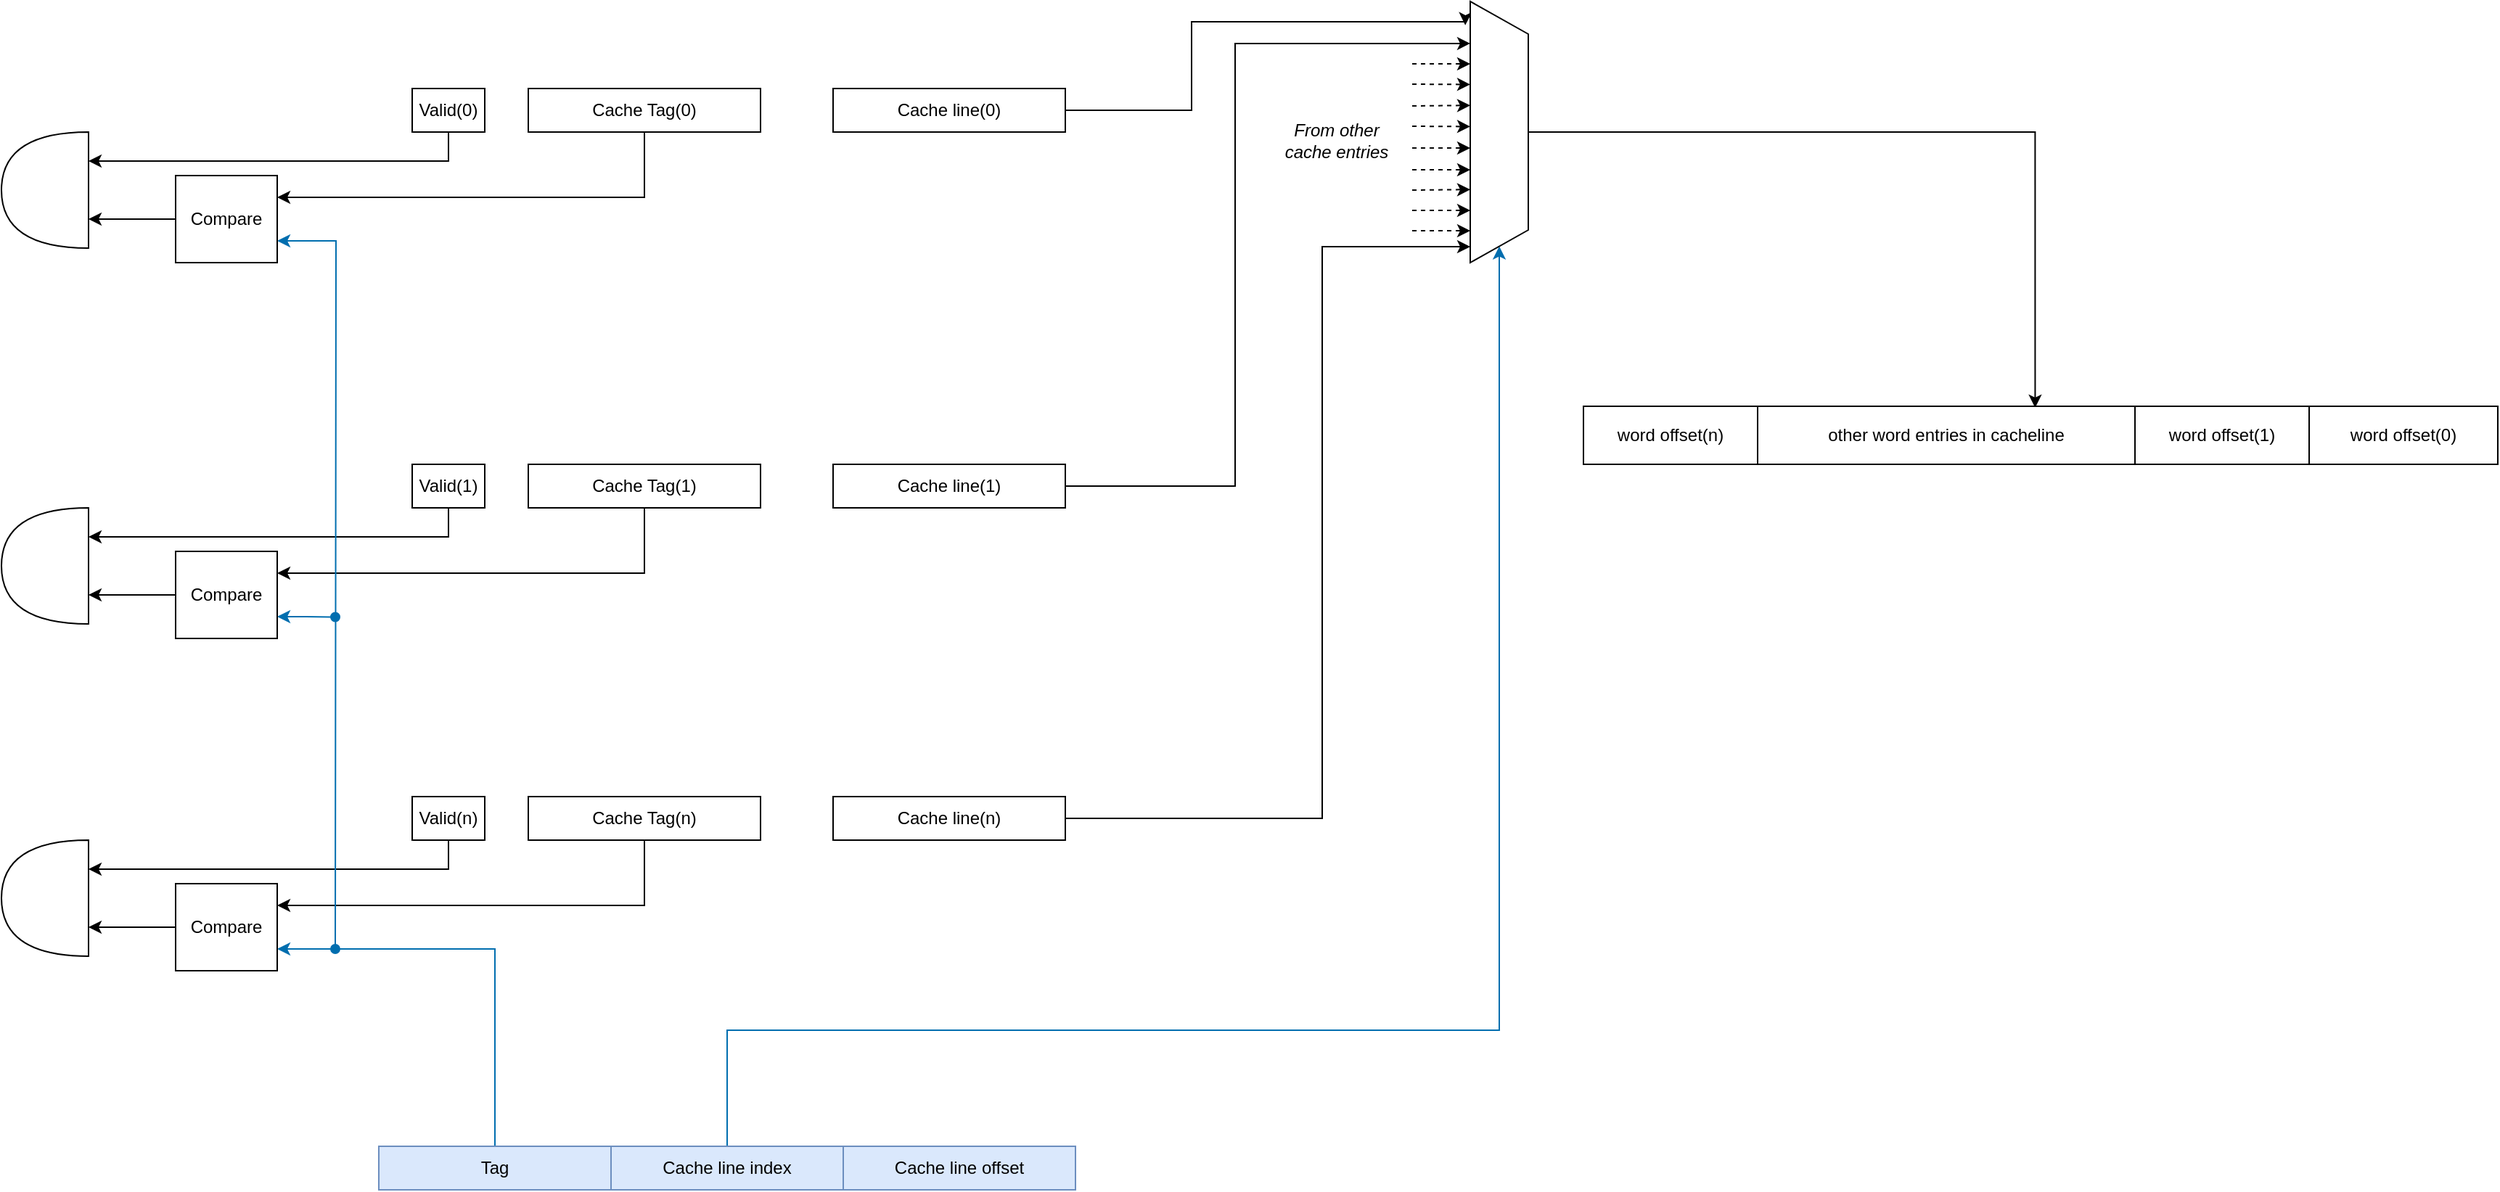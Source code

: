 <mxfile version="15.9.1" type="github">
  <diagram id="TtxQt77F0Pve0Gq8ISPb" name="L1 I-cache">
    <mxGraphModel dx="1942" dy="2189" grid="1" gridSize="10" guides="1" tooltips="1" connect="1" arrows="1" fold="1" page="1" pageScale="1" pageWidth="850" pageHeight="1100" math="0" shadow="0">
      <root>
        <mxCell id="0" />
        <mxCell id="1" parent="0" />
        <mxCell id="AAuzFfe44RQ2FQWe9RqB-12" style="edgeStyle=orthogonalEdgeStyle;rounded=0;orthogonalLoop=1;jettySize=auto;html=1;exitX=0.5;exitY=0;exitDx=0;exitDy=0;entryX=1;entryY=0.75;entryDx=0;entryDy=0;fillColor=#1ba1e2;strokeColor=#006EAF;" edge="1" parent="1" source="AAuzFfe44RQ2FQWe9RqB-3" target="AAuzFfe44RQ2FQWe9RqB-10">
          <mxGeometry relative="1" as="geometry" />
        </mxCell>
        <mxCell id="AAuzFfe44RQ2FQWe9RqB-3" value="Tag" style="rounded=0;whiteSpace=wrap;html=1;fillColor=#dae8fc;strokeColor=#6c8ebf;" vertex="1" parent="1">
          <mxGeometry x="220" y="620" width="160" height="30" as="geometry" />
        </mxCell>
        <mxCell id="AAuzFfe44RQ2FQWe9RqB-50" style="edgeStyle=orthogonalEdgeStyle;rounded=0;orthogonalLoop=1;jettySize=auto;html=1;exitX=0.5;exitY=0;exitDx=0;exitDy=0;entryX=1;entryY=0.5;entryDx=0;entryDy=0;startArrow=none;startFill=0;endArrow=classic;endFill=1;fillColor=#1ba1e2;strokeColor=#006EAF;" edge="1" parent="1" source="AAuzFfe44RQ2FQWe9RqB-4" target="AAuzFfe44RQ2FQWe9RqB-35">
          <mxGeometry relative="1" as="geometry">
            <Array as="points">
              <mxPoint x="460" y="540" />
              <mxPoint x="992" y="540" />
            </Array>
          </mxGeometry>
        </mxCell>
        <mxCell id="AAuzFfe44RQ2FQWe9RqB-4" value="Cache line index" style="rounded=0;whiteSpace=wrap;html=1;fillColor=#dae8fc;strokeColor=#6c8ebf;" vertex="1" parent="1">
          <mxGeometry x="380" y="620" width="160" height="30" as="geometry" />
        </mxCell>
        <mxCell id="AAuzFfe44RQ2FQWe9RqB-5" value="Cache line offset" style="rounded=0;whiteSpace=wrap;html=1;fillColor=#dae8fc;strokeColor=#6c8ebf;" vertex="1" parent="1">
          <mxGeometry x="540" y="620" width="160" height="30" as="geometry" />
        </mxCell>
        <mxCell id="AAuzFfe44RQ2FQWe9RqB-14" style="edgeStyle=orthogonalEdgeStyle;rounded=0;orthogonalLoop=1;jettySize=auto;html=1;exitX=0.5;exitY=1;exitDx=0;exitDy=0;entryX=0;entryY=0.75;entryDx=0;entryDy=0;entryPerimeter=0;" edge="1" parent="1" source="AAuzFfe44RQ2FQWe9RqB-6" target="AAuzFfe44RQ2FQWe9RqB-13">
          <mxGeometry relative="1" as="geometry" />
        </mxCell>
        <mxCell id="AAuzFfe44RQ2FQWe9RqB-6" value="Valid(n)" style="rounded=0;whiteSpace=wrap;html=1;" vertex="1" parent="1">
          <mxGeometry x="243" y="379" width="50" height="30" as="geometry" />
        </mxCell>
        <mxCell id="AAuzFfe44RQ2FQWe9RqB-11" style="edgeStyle=orthogonalEdgeStyle;rounded=0;orthogonalLoop=1;jettySize=auto;html=1;exitX=0.5;exitY=1;exitDx=0;exitDy=0;entryX=1;entryY=0.25;entryDx=0;entryDy=0;" edge="1" parent="1" source="AAuzFfe44RQ2FQWe9RqB-7" target="AAuzFfe44RQ2FQWe9RqB-10">
          <mxGeometry relative="1" as="geometry" />
        </mxCell>
        <mxCell id="AAuzFfe44RQ2FQWe9RqB-7" value="&lt;div&gt;Cache Tag(n)&lt;/div&gt;" style="rounded=0;whiteSpace=wrap;html=1;" vertex="1" parent="1">
          <mxGeometry x="323" y="379" width="160" height="30" as="geometry" />
        </mxCell>
        <mxCell id="AAuzFfe44RQ2FQWe9RqB-39" style="edgeStyle=orthogonalEdgeStyle;rounded=0;orthogonalLoop=1;jettySize=auto;html=1;exitX=1;exitY=0.5;exitDx=0;exitDy=0;entryX=0.061;entryY=1;entryDx=0;entryDy=0;entryPerimeter=0;startArrow=none;startFill=0;endArrow=classic;endFill=1;" edge="1" parent="1" source="AAuzFfe44RQ2FQWe9RqB-8" target="AAuzFfe44RQ2FQWe9RqB-35">
          <mxGeometry relative="1" as="geometry">
            <Array as="points">
              <mxPoint x="870" y="394" />
              <mxPoint x="870" />
            </Array>
          </mxGeometry>
        </mxCell>
        <mxCell id="AAuzFfe44RQ2FQWe9RqB-8" value="Cache line(n)" style="rounded=0;whiteSpace=wrap;html=1;" vertex="1" parent="1">
          <mxGeometry x="533" y="379" width="160" height="30" as="geometry" />
        </mxCell>
        <mxCell id="AAuzFfe44RQ2FQWe9RqB-15" style="edgeStyle=orthogonalEdgeStyle;rounded=0;orthogonalLoop=1;jettySize=auto;html=1;exitX=0;exitY=0.5;exitDx=0;exitDy=0;entryX=0;entryY=0.25;entryDx=0;entryDy=0;entryPerimeter=0;" edge="1" parent="1" source="AAuzFfe44RQ2FQWe9RqB-10" target="AAuzFfe44RQ2FQWe9RqB-13">
          <mxGeometry relative="1" as="geometry" />
        </mxCell>
        <mxCell id="AAuzFfe44RQ2FQWe9RqB-10" value="Compare" style="rounded=0;whiteSpace=wrap;html=1;" vertex="1" parent="1">
          <mxGeometry x="80" y="439" width="70" height="60" as="geometry" />
        </mxCell>
        <mxCell id="AAuzFfe44RQ2FQWe9RqB-13" value="" style="shape=or;whiteSpace=wrap;html=1;direction=west;" vertex="1" parent="1">
          <mxGeometry x="-40" y="409" width="60" height="80" as="geometry" />
        </mxCell>
        <mxCell id="AAuzFfe44RQ2FQWe9RqB-16" style="edgeStyle=orthogonalEdgeStyle;rounded=0;orthogonalLoop=1;jettySize=auto;html=1;exitX=0.5;exitY=1;exitDx=0;exitDy=0;entryX=0;entryY=0.75;entryDx=0;entryDy=0;entryPerimeter=0;" edge="1" parent="1" source="AAuzFfe44RQ2FQWe9RqB-17" target="AAuzFfe44RQ2FQWe9RqB-23">
          <mxGeometry relative="1" as="geometry" />
        </mxCell>
        <mxCell id="AAuzFfe44RQ2FQWe9RqB-17" value="Valid(1)" style="rounded=0;whiteSpace=wrap;html=1;" vertex="1" parent="1">
          <mxGeometry x="243" y="150" width="50" height="30" as="geometry" />
        </mxCell>
        <mxCell id="AAuzFfe44RQ2FQWe9RqB-18" style="edgeStyle=orthogonalEdgeStyle;rounded=0;orthogonalLoop=1;jettySize=auto;html=1;exitX=0.5;exitY=1;exitDx=0;exitDy=0;entryX=1;entryY=0.25;entryDx=0;entryDy=0;" edge="1" parent="1" source="AAuzFfe44RQ2FQWe9RqB-19" target="AAuzFfe44RQ2FQWe9RqB-22">
          <mxGeometry relative="1" as="geometry" />
        </mxCell>
        <mxCell id="AAuzFfe44RQ2FQWe9RqB-19" value="&lt;div&gt;Cache Tag(1)&lt;/div&gt;" style="rounded=0;whiteSpace=wrap;html=1;" vertex="1" parent="1">
          <mxGeometry x="323" y="150" width="160" height="30" as="geometry" />
        </mxCell>
        <mxCell id="AAuzFfe44RQ2FQWe9RqB-38" style="edgeStyle=orthogonalEdgeStyle;rounded=0;orthogonalLoop=1;jettySize=auto;html=1;exitX=1;exitY=0.5;exitDx=0;exitDy=0;entryX=0.839;entryY=1;entryDx=0;entryDy=0;entryPerimeter=0;startArrow=none;startFill=0;endArrow=classic;endFill=1;" edge="1" parent="1" source="AAuzFfe44RQ2FQWe9RqB-20" target="AAuzFfe44RQ2FQWe9RqB-35">
          <mxGeometry relative="1" as="geometry">
            <Array as="points">
              <mxPoint x="810" y="165" />
              <mxPoint x="810" y="-140" />
            </Array>
          </mxGeometry>
        </mxCell>
        <mxCell id="AAuzFfe44RQ2FQWe9RqB-20" value="Cache line(1)" style="rounded=0;whiteSpace=wrap;html=1;" vertex="1" parent="1">
          <mxGeometry x="533" y="150" width="160" height="30" as="geometry" />
        </mxCell>
        <mxCell id="AAuzFfe44RQ2FQWe9RqB-21" style="edgeStyle=orthogonalEdgeStyle;rounded=0;orthogonalLoop=1;jettySize=auto;html=1;exitX=0;exitY=0.5;exitDx=0;exitDy=0;entryX=0;entryY=0.25;entryDx=0;entryDy=0;entryPerimeter=0;" edge="1" parent="1" source="AAuzFfe44RQ2FQWe9RqB-22" target="AAuzFfe44RQ2FQWe9RqB-23">
          <mxGeometry relative="1" as="geometry" />
        </mxCell>
        <mxCell id="AAuzFfe44RQ2FQWe9RqB-34" style="edgeStyle=orthogonalEdgeStyle;rounded=0;orthogonalLoop=1;jettySize=auto;html=1;exitX=1;exitY=0.75;exitDx=0;exitDy=0;startArrow=classic;startFill=1;endArrow=oval;endFill=1;fillColor=#1ba1e2;strokeColor=#006EAF;" edge="1" parent="1" source="AAuzFfe44RQ2FQWe9RqB-22">
          <mxGeometry relative="1" as="geometry">
            <mxPoint x="190" y="255.222" as="targetPoint" />
          </mxGeometry>
        </mxCell>
        <mxCell id="AAuzFfe44RQ2FQWe9RqB-22" value="Compare" style="rounded=0;whiteSpace=wrap;html=1;" vertex="1" parent="1">
          <mxGeometry x="80" y="210" width="70" height="60" as="geometry" />
        </mxCell>
        <mxCell id="AAuzFfe44RQ2FQWe9RqB-23" value="" style="shape=or;whiteSpace=wrap;html=1;direction=west;" vertex="1" parent="1">
          <mxGeometry x="-40" y="180" width="60" height="80" as="geometry" />
        </mxCell>
        <mxCell id="AAuzFfe44RQ2FQWe9RqB-25" style="edgeStyle=orthogonalEdgeStyle;rounded=0;orthogonalLoop=1;jettySize=auto;html=1;exitX=0.5;exitY=1;exitDx=0;exitDy=0;entryX=0;entryY=0.75;entryDx=0;entryDy=0;entryPerimeter=0;" edge="1" parent="1" source="AAuzFfe44RQ2FQWe9RqB-26" target="AAuzFfe44RQ2FQWe9RqB-33">
          <mxGeometry relative="1" as="geometry" />
        </mxCell>
        <mxCell id="AAuzFfe44RQ2FQWe9RqB-26" value="Valid(0)" style="rounded=0;whiteSpace=wrap;html=1;" vertex="1" parent="1">
          <mxGeometry x="243" y="-109" width="50" height="30" as="geometry" />
        </mxCell>
        <mxCell id="AAuzFfe44RQ2FQWe9RqB-27" style="edgeStyle=orthogonalEdgeStyle;rounded=0;orthogonalLoop=1;jettySize=auto;html=1;exitX=0.5;exitY=1;exitDx=0;exitDy=0;entryX=1;entryY=0.25;entryDx=0;entryDy=0;" edge="1" parent="1" source="AAuzFfe44RQ2FQWe9RqB-28" target="AAuzFfe44RQ2FQWe9RqB-32">
          <mxGeometry relative="1" as="geometry" />
        </mxCell>
        <mxCell id="AAuzFfe44RQ2FQWe9RqB-28" value="&lt;div&gt;Cache Tag(0)&lt;/div&gt;" style="rounded=0;whiteSpace=wrap;html=1;" vertex="1" parent="1">
          <mxGeometry x="323" y="-109" width="160" height="30" as="geometry" />
        </mxCell>
        <mxCell id="AAuzFfe44RQ2FQWe9RqB-37" style="edgeStyle=orthogonalEdgeStyle;rounded=0;orthogonalLoop=1;jettySize=auto;html=1;exitX=1;exitY=0.5;exitDx=0;exitDy=0;entryX=0.909;entryY=1.086;entryDx=0;entryDy=0;entryPerimeter=0;startArrow=none;startFill=0;endArrow=classic;endFill=1;" edge="1" parent="1" source="AAuzFfe44RQ2FQWe9RqB-29" target="AAuzFfe44RQ2FQWe9RqB-35">
          <mxGeometry relative="1" as="geometry">
            <Array as="points">
              <mxPoint x="780" y="-94" />
              <mxPoint x="780" y="-155" />
            </Array>
          </mxGeometry>
        </mxCell>
        <mxCell id="AAuzFfe44RQ2FQWe9RqB-29" value="Cache line(0)" style="rounded=0;whiteSpace=wrap;html=1;" vertex="1" parent="1">
          <mxGeometry x="533" y="-109" width="160" height="30" as="geometry" />
        </mxCell>
        <mxCell id="AAuzFfe44RQ2FQWe9RqB-30" style="edgeStyle=orthogonalEdgeStyle;rounded=0;orthogonalLoop=1;jettySize=auto;html=1;exitX=0;exitY=0.5;exitDx=0;exitDy=0;entryX=0;entryY=0.25;entryDx=0;entryDy=0;entryPerimeter=0;" edge="1" parent="1" source="AAuzFfe44RQ2FQWe9RqB-32" target="AAuzFfe44RQ2FQWe9RqB-33">
          <mxGeometry relative="1" as="geometry" />
        </mxCell>
        <mxCell id="AAuzFfe44RQ2FQWe9RqB-31" style="edgeStyle=orthogonalEdgeStyle;rounded=0;orthogonalLoop=1;jettySize=auto;html=1;exitX=1;exitY=0.75;exitDx=0;exitDy=0;startArrow=classic;startFill=1;endArrow=oval;endFill=1;fillColor=#1ba1e2;strokeColor=#006EAF;" edge="1" parent="1" source="AAuzFfe44RQ2FQWe9RqB-32">
          <mxGeometry relative="1" as="geometry">
            <mxPoint x="190" y="484" as="targetPoint" />
          </mxGeometry>
        </mxCell>
        <mxCell id="AAuzFfe44RQ2FQWe9RqB-32" value="Compare" style="rounded=0;whiteSpace=wrap;html=1;" vertex="1" parent="1">
          <mxGeometry x="80" y="-49" width="70" height="60" as="geometry" />
        </mxCell>
        <mxCell id="AAuzFfe44RQ2FQWe9RqB-33" value="" style="shape=or;whiteSpace=wrap;html=1;direction=west;" vertex="1" parent="1">
          <mxGeometry x="-40" y="-79" width="60" height="80" as="geometry" />
        </mxCell>
        <mxCell id="AAuzFfe44RQ2FQWe9RqB-70" style="edgeStyle=orthogonalEdgeStyle;rounded=0;orthogonalLoop=1;jettySize=auto;html=1;exitX=0.5;exitY=0;exitDx=0;exitDy=0;entryX=0.494;entryY=0.025;entryDx=0;entryDy=0;entryPerimeter=0;startArrow=none;startFill=0;endArrow=classic;endFill=1;" edge="1" parent="1" source="AAuzFfe44RQ2FQWe9RqB-35" target="AAuzFfe44RQ2FQWe9RqB-54">
          <mxGeometry relative="1" as="geometry" />
        </mxCell>
        <mxCell id="AAuzFfe44RQ2FQWe9RqB-35" value="" style="verticalLabelPosition=middle;verticalAlign=middle;html=1;shape=trapezoid;perimeter=trapezoidPerimeter;whiteSpace=wrap;size=0.125;arcSize=10;flipV=1;labelPosition=center;align=center;direction=south;" vertex="1" parent="1">
          <mxGeometry x="972" y="-169" width="40" height="180" as="geometry" />
        </mxCell>
        <mxCell id="AAuzFfe44RQ2FQWe9RqB-40" value="" style="endArrow=classic;dashed=1;html=1;rounded=0;entryX=0.25;entryY=1;entryDx=0;entryDy=0;endFill=1;" edge="1" parent="1">
          <mxGeometry width="50" height="50" relative="1" as="geometry">
            <mxPoint x="932" y="-126" as="sourcePoint" />
            <mxPoint x="972" y="-126.0" as="targetPoint" />
          </mxGeometry>
        </mxCell>
        <mxCell id="AAuzFfe44RQ2FQWe9RqB-41" value="" style="endArrow=classic;dashed=1;html=1;rounded=0;entryX=0.25;entryY=1;entryDx=0;entryDy=0;endFill=1;" edge="1" parent="1">
          <mxGeometry width="50" height="50" relative="1" as="geometry">
            <mxPoint x="932" y="-112" as="sourcePoint" />
            <mxPoint x="972" y="-111.77" as="targetPoint" />
          </mxGeometry>
        </mxCell>
        <mxCell id="AAuzFfe44RQ2FQWe9RqB-42" value="" style="endArrow=classic;dashed=1;html=1;rounded=0;entryX=0.25;entryY=1;entryDx=0;entryDy=0;endFill=1;" edge="1" parent="1">
          <mxGeometry width="50" height="50" relative="1" as="geometry">
            <mxPoint x="932" y="-97" as="sourcePoint" />
            <mxPoint x="972" y="-97.38" as="targetPoint" />
          </mxGeometry>
        </mxCell>
        <mxCell id="AAuzFfe44RQ2FQWe9RqB-43" value="" style="endArrow=classic;dashed=1;html=1;rounded=0;entryX=0.25;entryY=1;entryDx=0;entryDy=0;endFill=1;" edge="1" parent="1">
          <mxGeometry width="50" height="50" relative="1" as="geometry">
            <mxPoint x="932" y="-83" as="sourcePoint" />
            <mxPoint x="972" y="-82.77" as="targetPoint" />
          </mxGeometry>
        </mxCell>
        <mxCell id="AAuzFfe44RQ2FQWe9RqB-44" value="" style="endArrow=classic;dashed=1;html=1;rounded=0;entryX=0.25;entryY=1;entryDx=0;entryDy=0;endFill=1;" edge="1" parent="1">
          <mxGeometry width="50" height="50" relative="1" as="geometry">
            <mxPoint x="932" y="-68" as="sourcePoint" />
            <mxPoint x="972" y="-68.0" as="targetPoint" />
          </mxGeometry>
        </mxCell>
        <mxCell id="AAuzFfe44RQ2FQWe9RqB-45" value="" style="endArrow=classic;dashed=1;html=1;rounded=0;entryX=0.25;entryY=1;entryDx=0;entryDy=0;endFill=1;" edge="1" parent="1">
          <mxGeometry width="50" height="50" relative="1" as="geometry">
            <mxPoint x="932" y="-53" as="sourcePoint" />
            <mxPoint x="972" y="-53.0" as="targetPoint" />
          </mxGeometry>
        </mxCell>
        <mxCell id="AAuzFfe44RQ2FQWe9RqB-46" value="" style="endArrow=classic;dashed=1;html=1;rounded=0;entryX=0.25;entryY=1;entryDx=0;entryDy=0;endFill=1;" edge="1" parent="1">
          <mxGeometry width="50" height="50" relative="1" as="geometry">
            <mxPoint x="932" y="-39" as="sourcePoint" />
            <mxPoint x="972" y="-39.38" as="targetPoint" />
          </mxGeometry>
        </mxCell>
        <mxCell id="AAuzFfe44RQ2FQWe9RqB-47" value="" style="endArrow=classic;dashed=1;html=1;rounded=0;entryX=0.25;entryY=1;entryDx=0;entryDy=0;endFill=1;" edge="1" parent="1">
          <mxGeometry width="50" height="50" relative="1" as="geometry">
            <mxPoint x="932" y="-25" as="sourcePoint" />
            <mxPoint x="972" y="-25.0" as="targetPoint" />
          </mxGeometry>
        </mxCell>
        <mxCell id="AAuzFfe44RQ2FQWe9RqB-48" value="" style="endArrow=classic;dashed=1;html=1;rounded=0;entryX=0.25;entryY=1;entryDx=0;entryDy=0;endFill=1;" edge="1" parent="1">
          <mxGeometry width="50" height="50" relative="1" as="geometry">
            <mxPoint x="932" y="-11" as="sourcePoint" />
            <mxPoint x="972" y="-11.0" as="targetPoint" />
          </mxGeometry>
        </mxCell>
        <mxCell id="AAuzFfe44RQ2FQWe9RqB-49" value="From other cache entries" style="text;html=1;align=center;verticalAlign=middle;whiteSpace=wrap;rounded=0;fontStyle=2;" vertex="1" parent="1">
          <mxGeometry x="840" y="-109" width="80" height="71" as="geometry" />
        </mxCell>
        <mxCell id="AAuzFfe44RQ2FQWe9RqB-53" value="" style="shape=table;html=1;whiteSpace=wrap;startSize=0;container=1;collapsible=0;childLayout=tableLayout;" vertex="1" parent="1">
          <mxGeometry x="1050" y="110" width="630" height="40" as="geometry" />
        </mxCell>
        <mxCell id="AAuzFfe44RQ2FQWe9RqB-54" value="" style="shape=partialRectangle;html=1;whiteSpace=wrap;collapsible=0;dropTarget=0;pointerEvents=0;fillColor=none;top=0;left=0;bottom=0;right=0;points=[[0,0.5],[1,0.5]];portConstraint=eastwest;" vertex="1" parent="AAuzFfe44RQ2FQWe9RqB-53">
          <mxGeometry width="630" height="40" as="geometry" />
        </mxCell>
        <mxCell id="AAuzFfe44RQ2FQWe9RqB-55" value="&lt;div&gt;word offset(n)&lt;/div&gt;" style="shape=partialRectangle;html=1;whiteSpace=wrap;connectable=0;fillColor=none;top=0;left=0;bottom=0;right=0;overflow=hidden;pointerEvents=1;" vertex="1" parent="AAuzFfe44RQ2FQWe9RqB-54">
          <mxGeometry width="120" height="40" as="geometry">
            <mxRectangle width="120" height="40" as="alternateBounds" />
          </mxGeometry>
        </mxCell>
        <mxCell id="AAuzFfe44RQ2FQWe9RqB-56" value="other word entries in cacheline" style="shape=partialRectangle;html=1;whiteSpace=wrap;connectable=0;fillColor=none;top=0;left=0;bottom=0;right=0;overflow=hidden;pointerEvents=1;" vertex="1" parent="AAuzFfe44RQ2FQWe9RqB-54">
          <mxGeometry x="120" width="260" height="40" as="geometry">
            <mxRectangle width="260" height="40" as="alternateBounds" />
          </mxGeometry>
        </mxCell>
        <mxCell id="AAuzFfe44RQ2FQWe9RqB-57" value="word offset(1)" style="shape=partialRectangle;html=1;whiteSpace=wrap;connectable=0;fillColor=none;top=0;left=0;bottom=0;right=0;overflow=hidden;pointerEvents=1;" vertex="1" parent="AAuzFfe44RQ2FQWe9RqB-54">
          <mxGeometry x="380" width="120" height="40" as="geometry">
            <mxRectangle width="120" height="40" as="alternateBounds" />
          </mxGeometry>
        </mxCell>
        <mxCell id="AAuzFfe44RQ2FQWe9RqB-69" value="word offset(0)" style="shape=partialRectangle;html=1;whiteSpace=wrap;connectable=0;fillColor=none;top=0;left=0;bottom=0;right=0;overflow=hidden;pointerEvents=1;" vertex="1" parent="AAuzFfe44RQ2FQWe9RqB-54">
          <mxGeometry x="500" width="130" height="40" as="geometry">
            <mxRectangle width="130" height="40" as="alternateBounds" />
          </mxGeometry>
        </mxCell>
      </root>
    </mxGraphModel>
  </diagram>
</mxfile>

